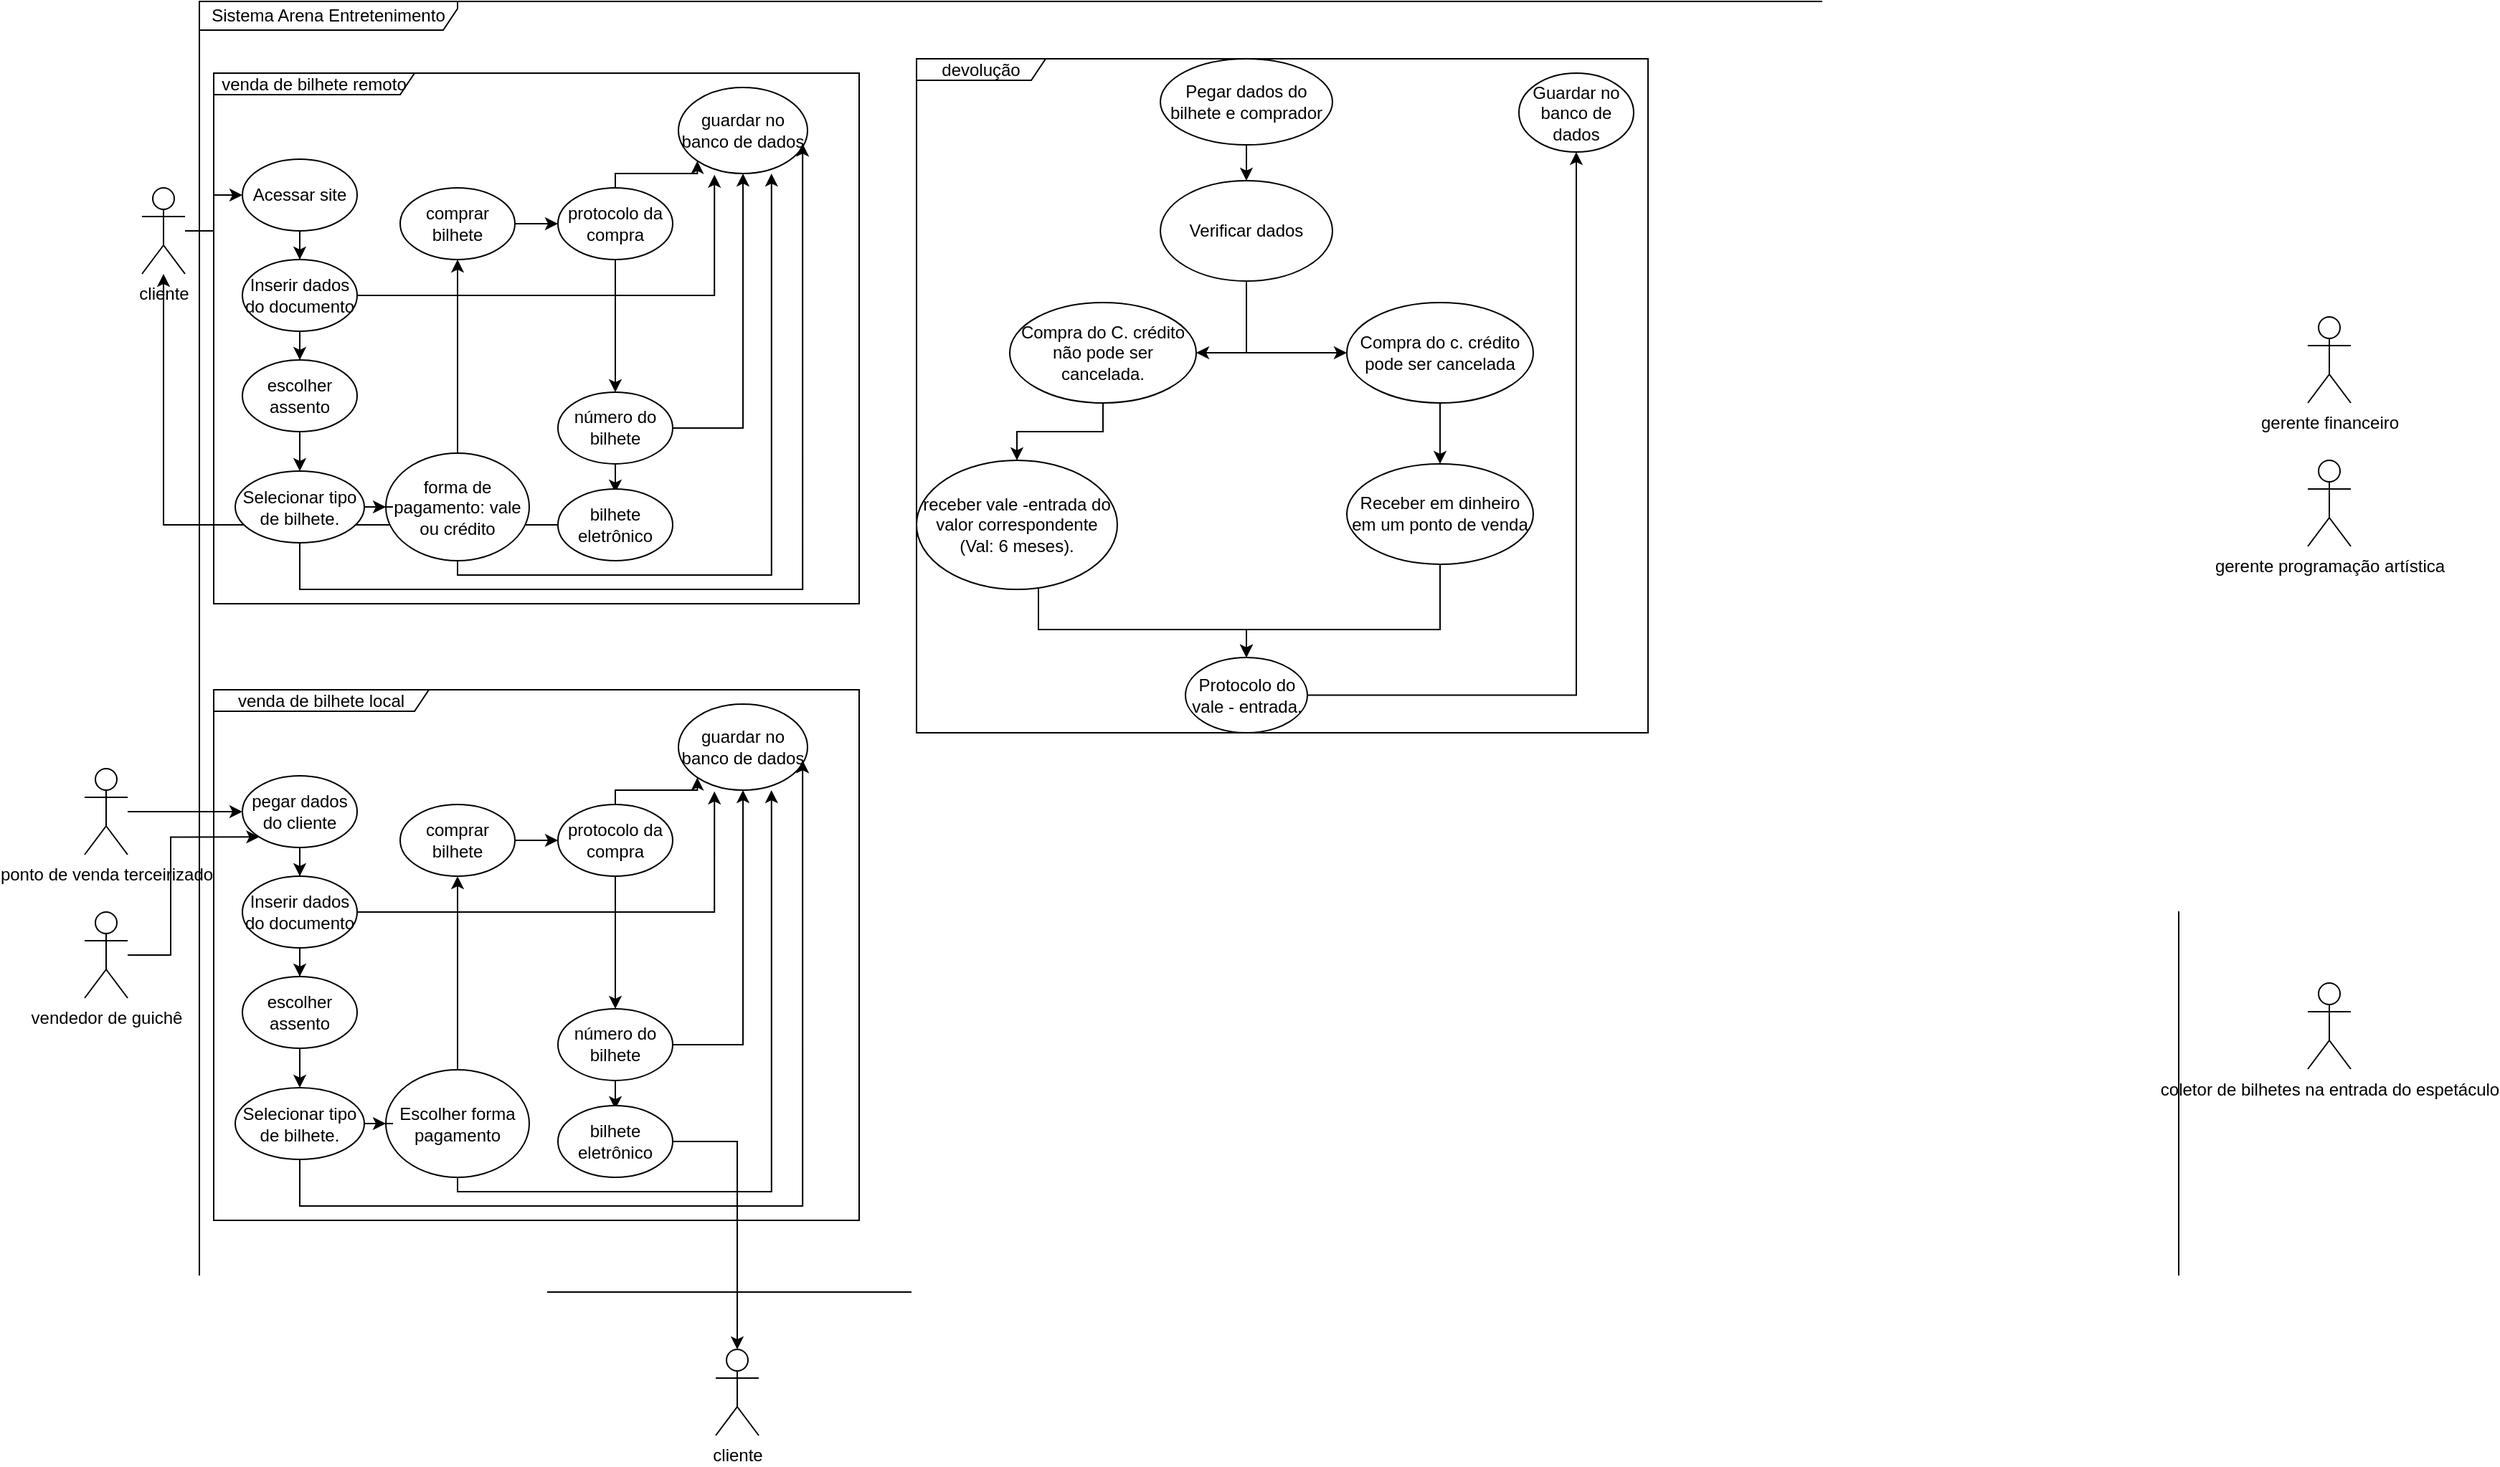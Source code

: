 <mxfile version="24.2.3" type="github">
  <diagram name="Página-1" id="bMPJOeZ_GDvLo880_cnZ">
    <mxGraphModel dx="1728" dy="2138" grid="1" gridSize="10" guides="1" tooltips="1" connect="1" arrows="1" fold="1" page="1" pageScale="1" pageWidth="827" pageHeight="1169" math="0" shadow="0">
      <root>
        <mxCell id="0" />
        <mxCell id="1" parent="0" />
        <mxCell id="1vZgLCWaHHHwiQrd-jDc-71" style="edgeStyle=orthogonalEdgeStyle;rounded=0;orthogonalLoop=1;jettySize=auto;html=1;" edge="1" parent="1" source="1vZgLCWaHHHwiQrd-jDc-1" target="1vZgLCWaHHHwiQrd-jDc-45">
          <mxGeometry relative="1" as="geometry" />
        </mxCell>
        <mxCell id="1vZgLCWaHHHwiQrd-jDc-1" value="cliente" style="shape=umlActor;verticalLabelPosition=bottom;verticalAlign=top;html=1;outlineConnect=0;" vertex="1" parent="1">
          <mxGeometry x="40" y="-120" width="30" height="60" as="geometry" />
        </mxCell>
        <mxCell id="1vZgLCWaHHHwiQrd-jDc-77" style="edgeStyle=orthogonalEdgeStyle;rounded=0;orthogonalLoop=1;jettySize=auto;html=1;entryX=0;entryY=1;entryDx=0;entryDy=0;" edge="1" parent="1" source="1vZgLCWaHHHwiQrd-jDc-2" target="1vZgLCWaHHHwiQrd-jDc-73">
          <mxGeometry relative="1" as="geometry">
            <Array as="points">
              <mxPoint x="60" y="415" />
              <mxPoint x="60" y="333" />
            </Array>
          </mxGeometry>
        </mxCell>
        <mxCell id="1vZgLCWaHHHwiQrd-jDc-2" value="vendedor de guichê" style="shape=umlActor;verticalLabelPosition=bottom;verticalAlign=top;html=1;outlineConnect=0;" vertex="1" parent="1">
          <mxGeometry y="385" width="30" height="60" as="geometry" />
        </mxCell>
        <mxCell id="1vZgLCWaHHHwiQrd-jDc-3" value="coletor de bilhetes na entrada do espetáculo" style="shape=umlActor;verticalLabelPosition=bottom;verticalAlign=top;html=1;outlineConnect=0;" vertex="1" parent="1">
          <mxGeometry x="1550" y="434.5" width="30" height="60" as="geometry" />
        </mxCell>
        <mxCell id="1vZgLCWaHHHwiQrd-jDc-4" value="gerente financeiro" style="shape=umlActor;verticalLabelPosition=bottom;verticalAlign=top;html=1;outlineConnect=0;" vertex="1" parent="1">
          <mxGeometry x="1550" y="-30" width="30" height="60" as="geometry" />
        </mxCell>
        <mxCell id="1vZgLCWaHHHwiQrd-jDc-5" value="gerente programação artística" style="shape=umlActor;verticalLabelPosition=bottom;verticalAlign=top;html=1;outlineConnect=0;" vertex="1" parent="1">
          <mxGeometry x="1550" y="70" width="30" height="60" as="geometry" />
        </mxCell>
        <mxCell id="1vZgLCWaHHHwiQrd-jDc-76" style="edgeStyle=orthogonalEdgeStyle;rounded=0;orthogonalLoop=1;jettySize=auto;html=1;entryX=0;entryY=0.5;entryDx=0;entryDy=0;" edge="1" parent="1" source="1vZgLCWaHHHwiQrd-jDc-6" target="1vZgLCWaHHHwiQrd-jDc-73">
          <mxGeometry relative="1" as="geometry" />
        </mxCell>
        <mxCell id="1vZgLCWaHHHwiQrd-jDc-6" value="ponto de venda terceirizado" style="shape=umlActor;verticalLabelPosition=bottom;verticalAlign=top;html=1;outlineConnect=0;" vertex="1" parent="1">
          <mxGeometry y="285" width="30" height="60" as="geometry" />
        </mxCell>
        <mxCell id="1vZgLCWaHHHwiQrd-jDc-10" value="Sistema Arena Entretenimento" style="shape=umlFrame;whiteSpace=wrap;html=1;pointerEvents=0;width=180;height=20;" vertex="1" parent="1">
          <mxGeometry x="80" y="-250" width="1380" height="900" as="geometry" />
        </mxCell>
        <mxCell id="1vZgLCWaHHHwiQrd-jDc-20" style="edgeStyle=orthogonalEdgeStyle;rounded=0;orthogonalLoop=1;jettySize=auto;html=1;entryX=0;entryY=0.5;entryDx=0;entryDy=0;" edge="1" parent="1" source="1vZgLCWaHHHwiQrd-jDc-11" target="1vZgLCWaHHHwiQrd-jDc-19">
          <mxGeometry relative="1" as="geometry" />
        </mxCell>
        <mxCell id="1vZgLCWaHHHwiQrd-jDc-11" value="comprar bilhete" style="ellipse;whiteSpace=wrap;html=1;" vertex="1" parent="1">
          <mxGeometry x="220" y="-120" width="80" height="50" as="geometry" />
        </mxCell>
        <mxCell id="1vZgLCWaHHHwiQrd-jDc-40" style="edgeStyle=orthogonalEdgeStyle;rounded=0;orthogonalLoop=1;jettySize=auto;html=1;entryX=0.5;entryY=0;entryDx=0;entryDy=0;" edge="1" parent="1" source="1vZgLCWaHHHwiQrd-jDc-13" target="1vZgLCWaHHHwiQrd-jDc-39">
          <mxGeometry relative="1" as="geometry" />
        </mxCell>
        <mxCell id="1vZgLCWaHHHwiQrd-jDc-13" value="Inserir dados do documento" style="ellipse;whiteSpace=wrap;html=1;" vertex="1" parent="1">
          <mxGeometry x="110" y="-70" width="80" height="50" as="geometry" />
        </mxCell>
        <mxCell id="1vZgLCWaHHHwiQrd-jDc-17" value="guardar no banco de dados" style="ellipse;whiteSpace=wrap;html=1;" vertex="1" parent="1">
          <mxGeometry x="414" y="-190" width="90" height="60" as="geometry" />
        </mxCell>
        <mxCell id="1vZgLCWaHHHwiQrd-jDc-21" style="edgeStyle=orthogonalEdgeStyle;rounded=0;orthogonalLoop=1;jettySize=auto;html=1;entryX=0;entryY=1;entryDx=0;entryDy=0;" edge="1" parent="1" source="1vZgLCWaHHHwiQrd-jDc-19" target="1vZgLCWaHHHwiQrd-jDc-17">
          <mxGeometry relative="1" as="geometry">
            <Array as="points">
              <mxPoint x="370" y="-130" />
              <mxPoint x="427" y="-130" />
            </Array>
          </mxGeometry>
        </mxCell>
        <mxCell id="1vZgLCWaHHHwiQrd-jDc-26" style="edgeStyle=orthogonalEdgeStyle;rounded=0;orthogonalLoop=1;jettySize=auto;html=1;" edge="1" parent="1" source="1vZgLCWaHHHwiQrd-jDc-19" target="1vZgLCWaHHHwiQrd-jDc-22">
          <mxGeometry relative="1" as="geometry" />
        </mxCell>
        <mxCell id="1vZgLCWaHHHwiQrd-jDc-19" value="protocolo da compra" style="ellipse;whiteSpace=wrap;html=1;" vertex="1" parent="1">
          <mxGeometry x="330" y="-120" width="80" height="50" as="geometry" />
        </mxCell>
        <mxCell id="1vZgLCWaHHHwiQrd-jDc-27" style="edgeStyle=orthogonalEdgeStyle;rounded=0;orthogonalLoop=1;jettySize=auto;html=1;entryX=0.5;entryY=0;entryDx=0;entryDy=0;" edge="1" parent="1" source="1vZgLCWaHHHwiQrd-jDc-22">
          <mxGeometry relative="1" as="geometry">
            <mxPoint x="370" y="92.46" as="targetPoint" />
          </mxGeometry>
        </mxCell>
        <mxCell id="1vZgLCWaHHHwiQrd-jDc-44" style="edgeStyle=orthogonalEdgeStyle;rounded=0;orthogonalLoop=1;jettySize=auto;html=1;entryX=0.5;entryY=1;entryDx=0;entryDy=0;" edge="1" parent="1" source="1vZgLCWaHHHwiQrd-jDc-22" target="1vZgLCWaHHHwiQrd-jDc-17">
          <mxGeometry relative="1" as="geometry" />
        </mxCell>
        <mxCell id="1vZgLCWaHHHwiQrd-jDc-22" value="número do bilhete" style="ellipse;whiteSpace=wrap;html=1;" vertex="1" parent="1">
          <mxGeometry x="330" y="22.46" width="80" height="50" as="geometry" />
        </mxCell>
        <mxCell id="1vZgLCWaHHHwiQrd-jDc-25" style="edgeStyle=orthogonalEdgeStyle;rounded=0;orthogonalLoop=1;jettySize=auto;html=1;" edge="1" parent="1" source="1vZgLCWaHHHwiQrd-jDc-24" target="1vZgLCWaHHHwiQrd-jDc-1">
          <mxGeometry relative="1" as="geometry" />
        </mxCell>
        <mxCell id="1vZgLCWaHHHwiQrd-jDc-24" value="bilhete eletrônico" style="ellipse;whiteSpace=wrap;html=1;" vertex="1" parent="1">
          <mxGeometry x="330" y="90" width="80" height="50" as="geometry" />
        </mxCell>
        <mxCell id="1vZgLCWaHHHwiQrd-jDc-31" style="edgeStyle=orthogonalEdgeStyle;rounded=0;orthogonalLoop=1;jettySize=auto;html=1;entryX=0.5;entryY=1;entryDx=0;entryDy=0;" edge="1" parent="1" source="1vZgLCWaHHHwiQrd-jDc-28" target="1vZgLCWaHHHwiQrd-jDc-11">
          <mxGeometry relative="1" as="geometry">
            <Array as="points">
              <mxPoint x="260" y="50" />
            </Array>
          </mxGeometry>
        </mxCell>
        <mxCell id="1vZgLCWaHHHwiQrd-jDc-28" value="forma de pagamento: vale ou crédito" style="ellipse;whiteSpace=wrap;html=1;" vertex="1" parent="1">
          <mxGeometry x="210" y="65" width="100" height="75" as="geometry" />
        </mxCell>
        <mxCell id="1vZgLCWaHHHwiQrd-jDc-32" value="venda de bilhete remoto" style="shape=umlFrame;whiteSpace=wrap;html=1;pointerEvents=0;width=140;height=15;" vertex="1" parent="1">
          <mxGeometry x="90" y="-200" width="450" height="370" as="geometry" />
        </mxCell>
        <mxCell id="1vZgLCWaHHHwiQrd-jDc-35" style="edgeStyle=orthogonalEdgeStyle;rounded=0;orthogonalLoop=1;jettySize=auto;html=1;entryX=0;entryY=0.5;entryDx=0;entryDy=0;" edge="1" parent="1" source="1vZgLCWaHHHwiQrd-jDc-33" target="1vZgLCWaHHHwiQrd-jDc-28">
          <mxGeometry relative="1" as="geometry" />
        </mxCell>
        <mxCell id="1vZgLCWaHHHwiQrd-jDc-33" value="Selecionar tipo de bilhete." style="ellipse;whiteSpace=wrap;html=1;" vertex="1" parent="1">
          <mxGeometry x="105" y="77.5" width="90" height="50" as="geometry" />
        </mxCell>
        <mxCell id="1vZgLCWaHHHwiQrd-jDc-36" style="edgeStyle=orthogonalEdgeStyle;rounded=0;orthogonalLoop=1;jettySize=auto;html=1;entryX=0.721;entryY=1.001;entryDx=0;entryDy=0;entryPerimeter=0;" edge="1" parent="1" source="1vZgLCWaHHHwiQrd-jDc-28" target="1vZgLCWaHHHwiQrd-jDc-17">
          <mxGeometry relative="1" as="geometry">
            <Array as="points">
              <mxPoint x="260" y="150" />
              <mxPoint x="479" y="150" />
            </Array>
          </mxGeometry>
        </mxCell>
        <mxCell id="1vZgLCWaHHHwiQrd-jDc-37" style="edgeStyle=orthogonalEdgeStyle;rounded=0;orthogonalLoop=1;jettySize=auto;html=1;entryX=0.962;entryY=0.653;entryDx=0;entryDy=0;entryPerimeter=0;" edge="1" parent="1" source="1vZgLCWaHHHwiQrd-jDc-33" target="1vZgLCWaHHHwiQrd-jDc-17">
          <mxGeometry relative="1" as="geometry">
            <Array as="points">
              <mxPoint x="150" y="160" />
              <mxPoint x="501" y="160" />
            </Array>
          </mxGeometry>
        </mxCell>
        <mxCell id="1vZgLCWaHHHwiQrd-jDc-41" style="edgeStyle=orthogonalEdgeStyle;rounded=0;orthogonalLoop=1;jettySize=auto;html=1;" edge="1" parent="1" source="1vZgLCWaHHHwiQrd-jDc-39" target="1vZgLCWaHHHwiQrd-jDc-33">
          <mxGeometry relative="1" as="geometry" />
        </mxCell>
        <mxCell id="1vZgLCWaHHHwiQrd-jDc-39" value="escolher assento" style="ellipse;whiteSpace=wrap;html=1;" vertex="1" parent="1">
          <mxGeometry x="110" width="80" height="50" as="geometry" />
        </mxCell>
        <mxCell id="1vZgLCWaHHHwiQrd-jDc-43" style="edgeStyle=orthogonalEdgeStyle;rounded=0;orthogonalLoop=1;jettySize=auto;html=1;entryX=0.279;entryY=1.015;entryDx=0;entryDy=0;entryPerimeter=0;" edge="1" parent="1" source="1vZgLCWaHHHwiQrd-jDc-13" target="1vZgLCWaHHHwiQrd-jDc-17">
          <mxGeometry relative="1" as="geometry" />
        </mxCell>
        <mxCell id="1vZgLCWaHHHwiQrd-jDc-70" style="edgeStyle=orthogonalEdgeStyle;rounded=0;orthogonalLoop=1;jettySize=auto;html=1;entryX=0.5;entryY=0;entryDx=0;entryDy=0;" edge="1" parent="1" source="1vZgLCWaHHHwiQrd-jDc-45" target="1vZgLCWaHHHwiQrd-jDc-13">
          <mxGeometry relative="1" as="geometry" />
        </mxCell>
        <mxCell id="1vZgLCWaHHHwiQrd-jDc-45" value="Acessar site" style="ellipse;whiteSpace=wrap;html=1;" vertex="1" parent="1">
          <mxGeometry x="110" y="-140" width="80" height="50" as="geometry" />
        </mxCell>
        <mxCell id="1vZgLCWaHHHwiQrd-jDc-46" value="cliente" style="shape=umlActor;verticalLabelPosition=bottom;verticalAlign=top;html=1;outlineConnect=0;" vertex="1" parent="1">
          <mxGeometry x="440" y="690" width="30" height="60" as="geometry" />
        </mxCell>
        <mxCell id="1vZgLCWaHHHwiQrd-jDc-47" style="edgeStyle=orthogonalEdgeStyle;rounded=0;orthogonalLoop=1;jettySize=auto;html=1;entryX=0;entryY=0.5;entryDx=0;entryDy=0;" edge="1" parent="1" source="1vZgLCWaHHHwiQrd-jDc-48" target="1vZgLCWaHHHwiQrd-jDc-54">
          <mxGeometry relative="1" as="geometry" />
        </mxCell>
        <mxCell id="1vZgLCWaHHHwiQrd-jDc-48" value="comprar bilhete" style="ellipse;whiteSpace=wrap;html=1;" vertex="1" parent="1">
          <mxGeometry x="220" y="310" width="80" height="50" as="geometry" />
        </mxCell>
        <mxCell id="1vZgLCWaHHHwiQrd-jDc-49" style="edgeStyle=orthogonalEdgeStyle;rounded=0;orthogonalLoop=1;jettySize=auto;html=1;entryX=0.5;entryY=0;entryDx=0;entryDy=0;" edge="1" parent="1" source="1vZgLCWaHHHwiQrd-jDc-50" target="1vZgLCWaHHHwiQrd-jDc-68">
          <mxGeometry relative="1" as="geometry" />
        </mxCell>
        <mxCell id="1vZgLCWaHHHwiQrd-jDc-50" value="Inserir dados do documento" style="ellipse;whiteSpace=wrap;html=1;" vertex="1" parent="1">
          <mxGeometry x="110" y="360" width="80" height="50" as="geometry" />
        </mxCell>
        <mxCell id="1vZgLCWaHHHwiQrd-jDc-51" value="guardar no banco de dados" style="ellipse;whiteSpace=wrap;html=1;" vertex="1" parent="1">
          <mxGeometry x="414" y="240" width="90" height="60" as="geometry" />
        </mxCell>
        <mxCell id="1vZgLCWaHHHwiQrd-jDc-52" style="edgeStyle=orthogonalEdgeStyle;rounded=0;orthogonalLoop=1;jettySize=auto;html=1;entryX=0;entryY=1;entryDx=0;entryDy=0;" edge="1" parent="1" source="1vZgLCWaHHHwiQrd-jDc-54" target="1vZgLCWaHHHwiQrd-jDc-51">
          <mxGeometry relative="1" as="geometry">
            <Array as="points">
              <mxPoint x="370" y="300" />
              <mxPoint x="427" y="300" />
            </Array>
          </mxGeometry>
        </mxCell>
        <mxCell id="1vZgLCWaHHHwiQrd-jDc-53" style="edgeStyle=orthogonalEdgeStyle;rounded=0;orthogonalLoop=1;jettySize=auto;html=1;" edge="1" parent="1" source="1vZgLCWaHHHwiQrd-jDc-54" target="1vZgLCWaHHHwiQrd-jDc-57">
          <mxGeometry relative="1" as="geometry" />
        </mxCell>
        <mxCell id="1vZgLCWaHHHwiQrd-jDc-54" value="protocolo da compra" style="ellipse;whiteSpace=wrap;html=1;" vertex="1" parent="1">
          <mxGeometry x="330" y="310" width="80" height="50" as="geometry" />
        </mxCell>
        <mxCell id="1vZgLCWaHHHwiQrd-jDc-55" style="edgeStyle=orthogonalEdgeStyle;rounded=0;orthogonalLoop=1;jettySize=auto;html=1;entryX=0.5;entryY=0;entryDx=0;entryDy=0;" edge="1" parent="1" source="1vZgLCWaHHHwiQrd-jDc-57">
          <mxGeometry relative="1" as="geometry">
            <mxPoint x="370" y="522.46" as="targetPoint" />
          </mxGeometry>
        </mxCell>
        <mxCell id="1vZgLCWaHHHwiQrd-jDc-56" style="edgeStyle=orthogonalEdgeStyle;rounded=0;orthogonalLoop=1;jettySize=auto;html=1;entryX=0.5;entryY=1;entryDx=0;entryDy=0;" edge="1" parent="1" source="1vZgLCWaHHHwiQrd-jDc-57" target="1vZgLCWaHHHwiQrd-jDc-51">
          <mxGeometry relative="1" as="geometry" />
        </mxCell>
        <mxCell id="1vZgLCWaHHHwiQrd-jDc-57" value="número do bilhete" style="ellipse;whiteSpace=wrap;html=1;" vertex="1" parent="1">
          <mxGeometry x="330" y="452.46" width="80" height="50" as="geometry" />
        </mxCell>
        <mxCell id="1vZgLCWaHHHwiQrd-jDc-58" style="edgeStyle=orthogonalEdgeStyle;rounded=0;orthogonalLoop=1;jettySize=auto;html=1;" edge="1" parent="1" source="1vZgLCWaHHHwiQrd-jDc-59" target="1vZgLCWaHHHwiQrd-jDc-46">
          <mxGeometry relative="1" as="geometry" />
        </mxCell>
        <mxCell id="1vZgLCWaHHHwiQrd-jDc-59" value="bilhete eletrônico" style="ellipse;whiteSpace=wrap;html=1;" vertex="1" parent="1">
          <mxGeometry x="330" y="520" width="80" height="50" as="geometry" />
        </mxCell>
        <mxCell id="1vZgLCWaHHHwiQrd-jDc-60" style="edgeStyle=orthogonalEdgeStyle;rounded=0;orthogonalLoop=1;jettySize=auto;html=1;entryX=0.5;entryY=1;entryDx=0;entryDy=0;" edge="1" parent="1" source="1vZgLCWaHHHwiQrd-jDc-61" target="1vZgLCWaHHHwiQrd-jDc-48">
          <mxGeometry relative="1" as="geometry">
            <Array as="points">
              <mxPoint x="260" y="480" />
            </Array>
          </mxGeometry>
        </mxCell>
        <mxCell id="1vZgLCWaHHHwiQrd-jDc-61" value="Escolher forma pagamento" style="ellipse;whiteSpace=wrap;html=1;" vertex="1" parent="1">
          <mxGeometry x="210" y="495" width="100" height="75" as="geometry" />
        </mxCell>
        <mxCell id="1vZgLCWaHHHwiQrd-jDc-62" value="venda de bilhete local" style="shape=umlFrame;whiteSpace=wrap;html=1;pointerEvents=0;width=150;height=15;" vertex="1" parent="1">
          <mxGeometry x="90" y="230" width="450" height="370" as="geometry" />
        </mxCell>
        <mxCell id="1vZgLCWaHHHwiQrd-jDc-63" style="edgeStyle=orthogonalEdgeStyle;rounded=0;orthogonalLoop=1;jettySize=auto;html=1;entryX=0;entryY=0.5;entryDx=0;entryDy=0;" edge="1" parent="1" source="1vZgLCWaHHHwiQrd-jDc-64" target="1vZgLCWaHHHwiQrd-jDc-61">
          <mxGeometry relative="1" as="geometry" />
        </mxCell>
        <mxCell id="1vZgLCWaHHHwiQrd-jDc-64" value="Selecionar tipo de bilhete." style="ellipse;whiteSpace=wrap;html=1;" vertex="1" parent="1">
          <mxGeometry x="105" y="507.5" width="90" height="50" as="geometry" />
        </mxCell>
        <mxCell id="1vZgLCWaHHHwiQrd-jDc-65" style="edgeStyle=orthogonalEdgeStyle;rounded=0;orthogonalLoop=1;jettySize=auto;html=1;entryX=0.721;entryY=1.001;entryDx=0;entryDy=0;entryPerimeter=0;" edge="1" parent="1" source="1vZgLCWaHHHwiQrd-jDc-61" target="1vZgLCWaHHHwiQrd-jDc-51">
          <mxGeometry relative="1" as="geometry">
            <Array as="points">
              <mxPoint x="260" y="580" />
              <mxPoint x="479" y="580" />
            </Array>
          </mxGeometry>
        </mxCell>
        <mxCell id="1vZgLCWaHHHwiQrd-jDc-66" style="edgeStyle=orthogonalEdgeStyle;rounded=0;orthogonalLoop=1;jettySize=auto;html=1;entryX=0.962;entryY=0.653;entryDx=0;entryDy=0;entryPerimeter=0;" edge="1" parent="1" source="1vZgLCWaHHHwiQrd-jDc-64" target="1vZgLCWaHHHwiQrd-jDc-51">
          <mxGeometry relative="1" as="geometry">
            <Array as="points">
              <mxPoint x="150" y="590" />
              <mxPoint x="501" y="590" />
            </Array>
          </mxGeometry>
        </mxCell>
        <mxCell id="1vZgLCWaHHHwiQrd-jDc-67" style="edgeStyle=orthogonalEdgeStyle;rounded=0;orthogonalLoop=1;jettySize=auto;html=1;" edge="1" parent="1" source="1vZgLCWaHHHwiQrd-jDc-68" target="1vZgLCWaHHHwiQrd-jDc-64">
          <mxGeometry relative="1" as="geometry" />
        </mxCell>
        <mxCell id="1vZgLCWaHHHwiQrd-jDc-68" value="escolher assento" style="ellipse;whiteSpace=wrap;html=1;" vertex="1" parent="1">
          <mxGeometry x="110" y="430" width="80" height="50" as="geometry" />
        </mxCell>
        <mxCell id="1vZgLCWaHHHwiQrd-jDc-69" style="edgeStyle=orthogonalEdgeStyle;rounded=0;orthogonalLoop=1;jettySize=auto;html=1;entryX=0.279;entryY=1.015;entryDx=0;entryDy=0;entryPerimeter=0;" edge="1" parent="1" source="1vZgLCWaHHHwiQrd-jDc-50" target="1vZgLCWaHHHwiQrd-jDc-51">
          <mxGeometry relative="1" as="geometry" />
        </mxCell>
        <mxCell id="1vZgLCWaHHHwiQrd-jDc-74" style="edgeStyle=orthogonalEdgeStyle;rounded=0;orthogonalLoop=1;jettySize=auto;html=1;" edge="1" parent="1" source="1vZgLCWaHHHwiQrd-jDc-73" target="1vZgLCWaHHHwiQrd-jDc-50">
          <mxGeometry relative="1" as="geometry" />
        </mxCell>
        <mxCell id="1vZgLCWaHHHwiQrd-jDc-73" value="pegar dados do cliente" style="ellipse;whiteSpace=wrap;html=1;" vertex="1" parent="1">
          <mxGeometry x="110" y="290" width="80" height="50" as="geometry" />
        </mxCell>
        <mxCell id="1vZgLCWaHHHwiQrd-jDc-80" value="Guardar no banco de dados" style="ellipse;whiteSpace=wrap;html=1;" vertex="1" parent="1">
          <mxGeometry x="1000" y="-200" width="80" height="55" as="geometry" />
        </mxCell>
        <mxCell id="1vZgLCWaHHHwiQrd-jDc-81" style="edgeStyle=orthogonalEdgeStyle;rounded=0;orthogonalLoop=1;jettySize=auto;html=1;entryX=0.5;entryY=0;entryDx=0;entryDy=0;" edge="1" parent="1" source="1vZgLCWaHHHwiQrd-jDc-82" target="1vZgLCWaHHHwiQrd-jDc-100">
          <mxGeometry relative="1" as="geometry">
            <Array as="points">
              <mxPoint x="665" y="188" />
              <mxPoint x="810" y="188" />
            </Array>
          </mxGeometry>
        </mxCell>
        <mxCell id="1vZgLCWaHHHwiQrd-jDc-82" value="receber vale -entrada do valor correspondente (Val: 6 meses)." style="ellipse;whiteSpace=wrap;html=1;" vertex="1" parent="1">
          <mxGeometry x="580" y="70" width="140" height="90" as="geometry" />
        </mxCell>
        <mxCell id="1vZgLCWaHHHwiQrd-jDc-94" value="devolução" style="shape=umlFrame;whiteSpace=wrap;html=1;pointerEvents=0;width=90;height=15;" vertex="1" parent="1">
          <mxGeometry x="580" y="-210" width="510" height="470" as="geometry" />
        </mxCell>
        <mxCell id="1vZgLCWaHHHwiQrd-jDc-108" style="edgeStyle=orthogonalEdgeStyle;rounded=0;orthogonalLoop=1;jettySize=auto;html=1;entryX=0.5;entryY=1;entryDx=0;entryDy=0;" edge="1" parent="1" source="1vZgLCWaHHHwiQrd-jDc-100" target="1vZgLCWaHHHwiQrd-jDc-80">
          <mxGeometry relative="1" as="geometry" />
        </mxCell>
        <mxCell id="1vZgLCWaHHHwiQrd-jDc-100" value="Protocolo do vale - entrada." style="ellipse;whiteSpace=wrap;html=1;" vertex="1" parent="1">
          <mxGeometry x="767.5" y="207.5" width="85" height="52.5" as="geometry" />
        </mxCell>
        <mxCell id="1vZgLCWaHHHwiQrd-jDc-102" style="edgeStyle=orthogonalEdgeStyle;rounded=0;orthogonalLoop=1;jettySize=auto;html=1;" edge="1" parent="1" source="1vZgLCWaHHHwiQrd-jDc-103" target="1vZgLCWaHHHwiQrd-jDc-82">
          <mxGeometry relative="1" as="geometry" />
        </mxCell>
        <mxCell id="1vZgLCWaHHHwiQrd-jDc-103" value="Compra do C. crédito não pode ser cancelada." style="ellipse;whiteSpace=wrap;html=1;" vertex="1" parent="1">
          <mxGeometry x="645" y="-40" width="130" height="70" as="geometry" />
        </mxCell>
        <mxCell id="1vZgLCWaHHHwiQrd-jDc-106" style="edgeStyle=orthogonalEdgeStyle;rounded=0;orthogonalLoop=1;jettySize=auto;html=1;entryX=0.5;entryY=0;entryDx=0;entryDy=0;" edge="1" parent="1" source="1vZgLCWaHHHwiQrd-jDc-104" target="1vZgLCWaHHHwiQrd-jDc-100">
          <mxGeometry relative="1" as="geometry">
            <Array as="points">
              <mxPoint x="805" y="188" />
              <mxPoint x="733" y="188" />
            </Array>
          </mxGeometry>
        </mxCell>
        <mxCell id="1vZgLCWaHHHwiQrd-jDc-104" value="Receber em dinheiro em um ponto de venda" style="ellipse;whiteSpace=wrap;html=1;" vertex="1" parent="1">
          <mxGeometry x="880" y="72.46" width="130" height="70" as="geometry" />
        </mxCell>
        <mxCell id="1vZgLCWaHHHwiQrd-jDc-118" style="edgeStyle=orthogonalEdgeStyle;rounded=0;orthogonalLoop=1;jettySize=auto;html=1;entryX=0.5;entryY=0;entryDx=0;entryDy=0;" edge="1" parent="1" source="1vZgLCWaHHHwiQrd-jDc-109" target="1vZgLCWaHHHwiQrd-jDc-104">
          <mxGeometry relative="1" as="geometry" />
        </mxCell>
        <mxCell id="1vZgLCWaHHHwiQrd-jDc-109" value="Compra do c. crédito pode ser cancelada" style="ellipse;whiteSpace=wrap;html=1;" vertex="1" parent="1">
          <mxGeometry x="880" y="-40" width="130" height="70" as="geometry" />
        </mxCell>
        <mxCell id="1vZgLCWaHHHwiQrd-jDc-116" style="edgeStyle=orthogonalEdgeStyle;rounded=0;orthogonalLoop=1;jettySize=auto;html=1;entryX=1;entryY=0.5;entryDx=0;entryDy=0;" edge="1" parent="1" source="1vZgLCWaHHHwiQrd-jDc-110" target="1vZgLCWaHHHwiQrd-jDc-103">
          <mxGeometry relative="1" as="geometry" />
        </mxCell>
        <mxCell id="1vZgLCWaHHHwiQrd-jDc-117" style="edgeStyle=orthogonalEdgeStyle;rounded=0;orthogonalLoop=1;jettySize=auto;html=1;entryX=0;entryY=0.5;entryDx=0;entryDy=0;" edge="1" parent="1" source="1vZgLCWaHHHwiQrd-jDc-110" target="1vZgLCWaHHHwiQrd-jDc-109">
          <mxGeometry relative="1" as="geometry">
            <Array as="points">
              <mxPoint x="810" y="-5" />
            </Array>
          </mxGeometry>
        </mxCell>
        <mxCell id="1vZgLCWaHHHwiQrd-jDc-110" value="Verificar dados" style="ellipse;whiteSpace=wrap;html=1;" vertex="1" parent="1">
          <mxGeometry x="750" y="-125" width="120" height="70" as="geometry" />
        </mxCell>
        <mxCell id="1vZgLCWaHHHwiQrd-jDc-115" style="edgeStyle=orthogonalEdgeStyle;rounded=0;orthogonalLoop=1;jettySize=auto;html=1;entryX=0.5;entryY=0;entryDx=0;entryDy=0;" edge="1" parent="1" source="1vZgLCWaHHHwiQrd-jDc-111" target="1vZgLCWaHHHwiQrd-jDc-110">
          <mxGeometry relative="1" as="geometry" />
        </mxCell>
        <mxCell id="1vZgLCWaHHHwiQrd-jDc-111" value="Pegar dados do bilhete e comprador" style="ellipse;whiteSpace=wrap;html=1;" vertex="1" parent="1">
          <mxGeometry x="750" y="-210" width="120" height="60" as="geometry" />
        </mxCell>
      </root>
    </mxGraphModel>
  </diagram>
</mxfile>
